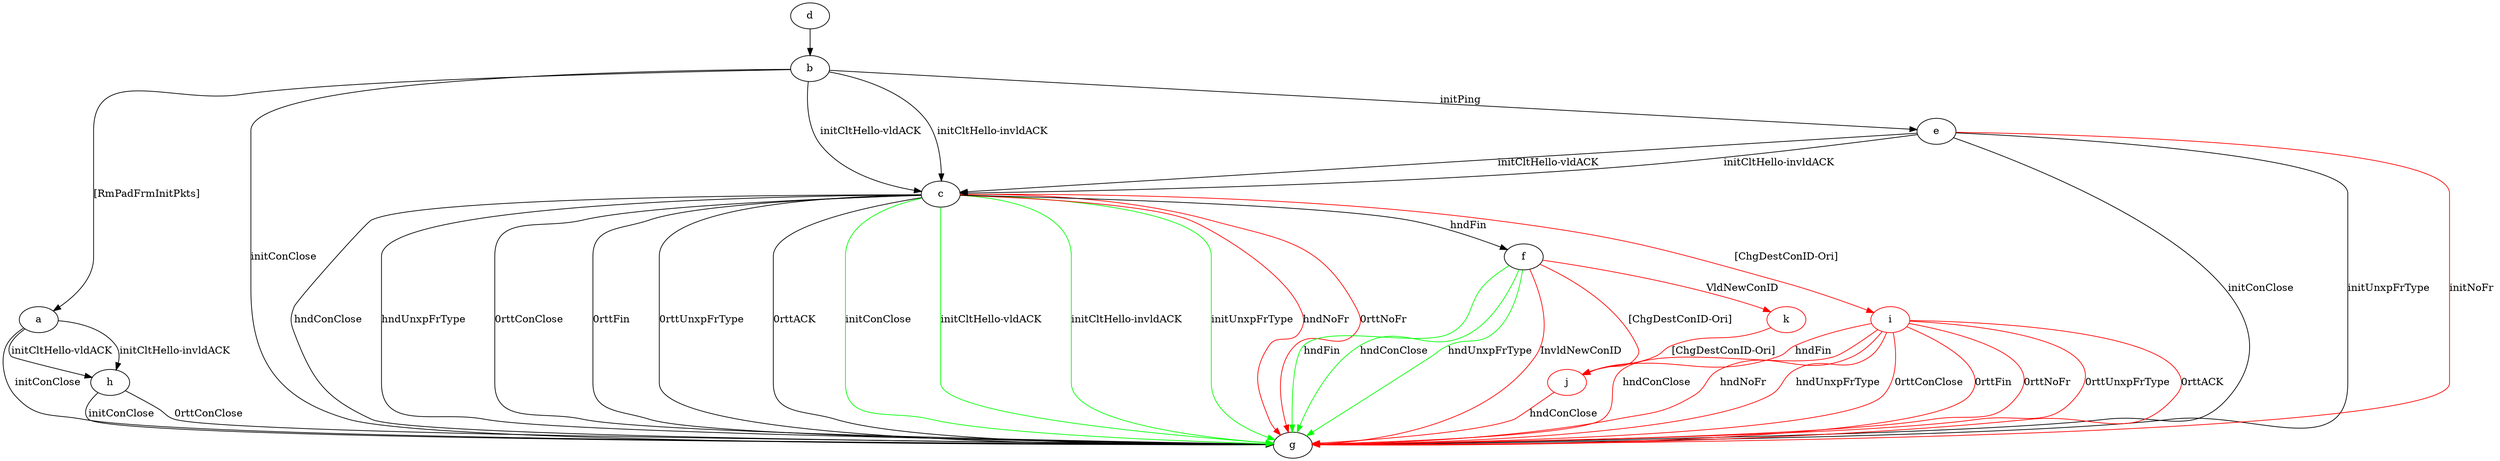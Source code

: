 digraph "" {
	a -> g	[key=0,
		label="initConClose "];
	a -> h	[key=0,
		label="initCltHello-vldACK "];
	a -> h	[key=1,
		label="initCltHello-invldACK "];
	b -> a	[key=0,
		label="[RmPadFrmInitPkts] "];
	b -> c	[key=0,
		label="initCltHello-vldACK "];
	b -> c	[key=1,
		label="initCltHello-invldACK "];
	b -> e	[key=0,
		label="initPing "];
	b -> g	[key=0,
		label="initConClose "];
	c -> f	[key=0,
		label="hndFin "];
	c -> g	[key=0,
		label="hndConClose "];
	c -> g	[key=1,
		label="hndUnxpFrType "];
	c -> g	[key=2,
		label="0rttConClose "];
	c -> g	[key=3,
		label="0rttFin "];
	c -> g	[key=4,
		label="0rttUnxpFrType "];
	c -> g	[key=5,
		label="0rttACK "];
	c -> g	[key=6,
		color=green,
		label="initConClose "];
	c -> g	[key=7,
		color=green,
		label="initCltHello-vldACK "];
	c -> g	[key=8,
		color=green,
		label="initCltHello-invldACK "];
	c -> g	[key=9,
		color=green,
		label="initUnxpFrType "];
	c -> g	[key=10,
		color=red,
		label="hndNoFr "];
	c -> g	[key=11,
		color=red,
		label="0rttNoFr "];
	i	[color=red];
	c -> i	[key=0,
		color=red,
		label="[ChgDestConID-Ori] "];
	d -> b	[key=0];
	e -> c	[key=0,
		label="initCltHello-vldACK "];
	e -> c	[key=1,
		label="initCltHello-invldACK "];
	e -> g	[key=0,
		label="initConClose "];
	e -> g	[key=1,
		label="initUnxpFrType "];
	e -> g	[key=2,
		color=red,
		label="initNoFr "];
	f -> g	[key=0,
		color=green,
		label="hndFin "];
	f -> g	[key=1,
		color=green,
		label="hndConClose "];
	f -> g	[key=2,
		color=green,
		label="hndUnxpFrType "];
	f -> g	[key=3,
		color=red,
		label="InvldNewConID "];
	j	[color=red];
	f -> j	[key=0,
		color=red,
		label="[ChgDestConID-Ori] "];
	k	[color=red];
	f -> k	[key=0,
		color=red,
		label="VldNewConID "];
	h -> g	[key=0,
		label="initConClose "];
	h -> g	[key=1,
		label="0rttConClose "];
	i -> g	[key=0,
		color=red,
		label="hndConClose "];
	i -> g	[key=1,
		color=red,
		label="hndNoFr "];
	i -> g	[key=2,
		color=red,
		label="hndUnxpFrType "];
	i -> g	[key=3,
		color=red,
		label="0rttConClose "];
	i -> g	[key=4,
		color=red,
		label="0rttFin "];
	i -> g	[key=5,
		color=red,
		label="0rttNoFr "];
	i -> g	[key=6,
		color=red,
		label="0rttUnxpFrType "];
	i -> g	[key=7,
		color=red,
		label="0rttACK "];
	i -> j	[key=0,
		color=red,
		label="hndFin "];
	j -> g	[key=0,
		color=red,
		label="hndConClose "];
	k -> j	[key=0,
		color=red,
		label="[ChgDestConID-Ori] "];
}
